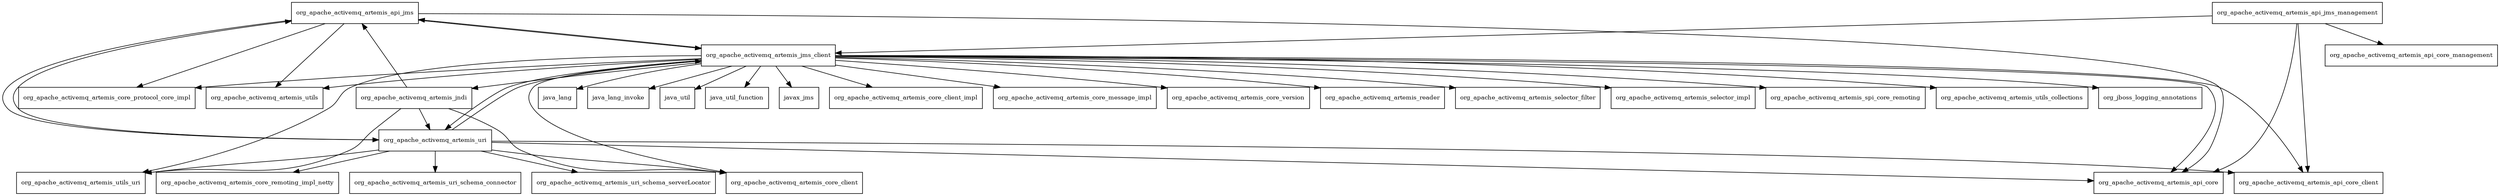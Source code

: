 digraph artemis_jms_client_2_6_4_package_dependencies {
  node [shape = box, fontsize=10.0];
  org_apache_activemq_artemis_api_jms -> org_apache_activemq_artemis_api_core;
  org_apache_activemq_artemis_api_jms -> org_apache_activemq_artemis_core_protocol_core_impl;
  org_apache_activemq_artemis_api_jms -> org_apache_activemq_artemis_jms_client;
  org_apache_activemq_artemis_api_jms -> org_apache_activemq_artemis_uri;
  org_apache_activemq_artemis_api_jms -> org_apache_activemq_artemis_utils;
  org_apache_activemq_artemis_api_jms_management -> org_apache_activemq_artemis_api_core;
  org_apache_activemq_artemis_api_jms_management -> org_apache_activemq_artemis_api_core_client;
  org_apache_activemq_artemis_api_jms_management -> org_apache_activemq_artemis_api_core_management;
  org_apache_activemq_artemis_api_jms_management -> org_apache_activemq_artemis_jms_client;
  org_apache_activemq_artemis_jms_client -> java_lang;
  org_apache_activemq_artemis_jms_client -> java_lang_invoke;
  org_apache_activemq_artemis_jms_client -> java_util;
  org_apache_activemq_artemis_jms_client -> java_util_function;
  org_apache_activemq_artemis_jms_client -> javax_jms;
  org_apache_activemq_artemis_jms_client -> org_apache_activemq_artemis_api_core;
  org_apache_activemq_artemis_jms_client -> org_apache_activemq_artemis_api_core_client;
  org_apache_activemq_artemis_jms_client -> org_apache_activemq_artemis_api_jms;
  org_apache_activemq_artemis_jms_client -> org_apache_activemq_artemis_core_client;
  org_apache_activemq_artemis_jms_client -> org_apache_activemq_artemis_core_client_impl;
  org_apache_activemq_artemis_jms_client -> org_apache_activemq_artemis_core_message_impl;
  org_apache_activemq_artemis_jms_client -> org_apache_activemq_artemis_core_protocol_core_impl;
  org_apache_activemq_artemis_jms_client -> org_apache_activemq_artemis_core_version;
  org_apache_activemq_artemis_jms_client -> org_apache_activemq_artemis_jndi;
  org_apache_activemq_artemis_jms_client -> org_apache_activemq_artemis_reader;
  org_apache_activemq_artemis_jms_client -> org_apache_activemq_artemis_selector_filter;
  org_apache_activemq_artemis_jms_client -> org_apache_activemq_artemis_selector_impl;
  org_apache_activemq_artemis_jms_client -> org_apache_activemq_artemis_spi_core_remoting;
  org_apache_activemq_artemis_jms_client -> org_apache_activemq_artemis_uri;
  org_apache_activemq_artemis_jms_client -> org_apache_activemq_artemis_utils;
  org_apache_activemq_artemis_jms_client -> org_apache_activemq_artemis_utils_collections;
  org_apache_activemq_artemis_jms_client -> org_apache_activemq_artemis_utils_uri;
  org_apache_activemq_artemis_jms_client -> org_jboss_logging_annotations;
  org_apache_activemq_artemis_jndi -> org_apache_activemq_artemis_api_jms;
  org_apache_activemq_artemis_jndi -> org_apache_activemq_artemis_core_client;
  org_apache_activemq_artemis_jndi -> org_apache_activemq_artemis_uri;
  org_apache_activemq_artemis_jndi -> org_apache_activemq_artemis_utils_uri;
  org_apache_activemq_artemis_uri -> org_apache_activemq_artemis_api_core;
  org_apache_activemq_artemis_uri -> org_apache_activemq_artemis_api_core_client;
  org_apache_activemq_artemis_uri -> org_apache_activemq_artemis_api_jms;
  org_apache_activemq_artemis_uri -> org_apache_activemq_artemis_core_client;
  org_apache_activemq_artemis_uri -> org_apache_activemq_artemis_core_remoting_impl_netty;
  org_apache_activemq_artemis_uri -> org_apache_activemq_artemis_jms_client;
  org_apache_activemq_artemis_uri -> org_apache_activemq_artemis_uri_schema_connector;
  org_apache_activemq_artemis_uri -> org_apache_activemq_artemis_uri_schema_serverLocator;
  org_apache_activemq_artemis_uri -> org_apache_activemq_artemis_utils_uri;
}
